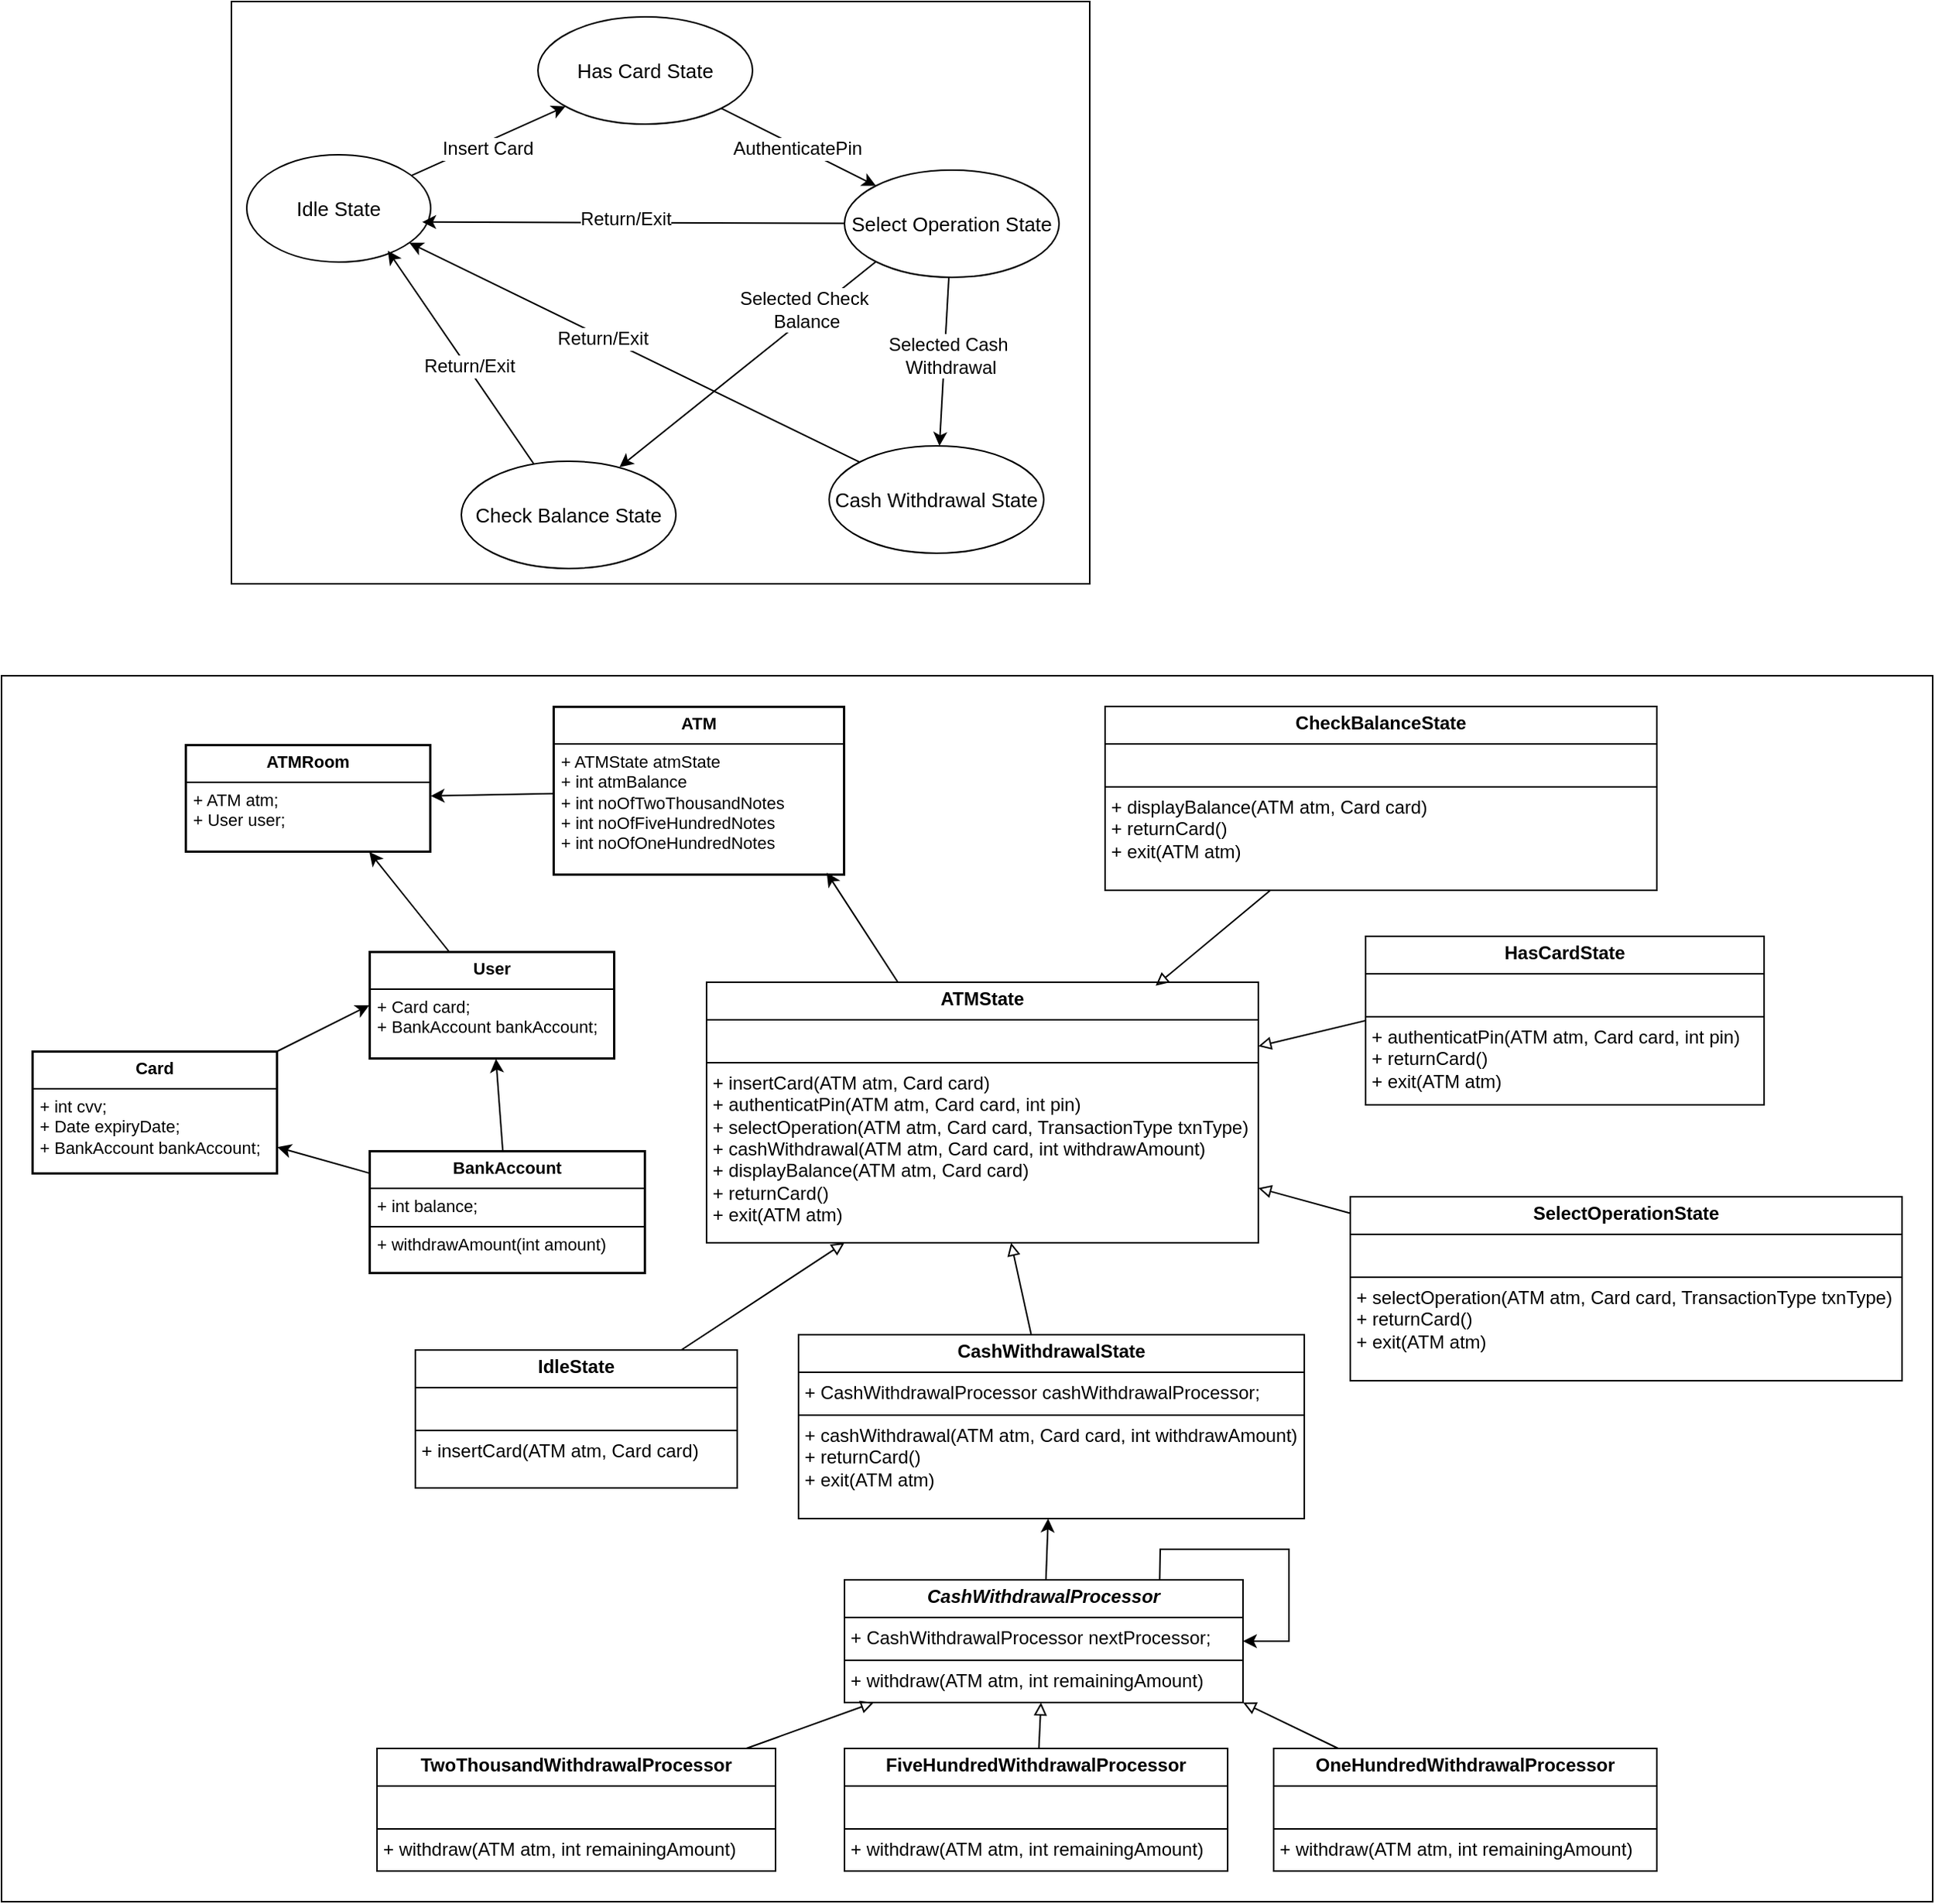 <mxfile version="27.2.0">
  <diagram name="Page-1" id="MANn_eCQJaaNg--_7yYR">
    <mxGraphModel dx="1543" dy="1388" grid="1" gridSize="10" guides="1" tooltips="1" connect="1" arrows="1" fold="1" page="0" pageScale="1" pageWidth="1100" pageHeight="850" math="0" shadow="0">
      <root>
        <mxCell id="0" />
        <mxCell id="1" parent="0" />
        <mxCell id="0Vz99gIBaLWl-0_W3tyk-63" value="" style="rounded=0;whiteSpace=wrap;html=1;strokeColor=default;align=center;verticalAlign=middle;fontFamily=Helvetica;fontSize=12;fontColor=default;labelBorderColor=none;labelBackgroundColor=default;fillColor=default;" vertex="1" parent="1">
          <mxGeometry x="150" y="-310" width="560" height="380" as="geometry" />
        </mxCell>
        <mxCell id="0Vz99gIBaLWl-0_W3tyk-40" value="" style="rounded=0;whiteSpace=wrap;html=1;strokeColor=default;align=left;verticalAlign=top;fontFamily=Helvetica;fontSize=11;fontColor=default;labelBorderColor=default;labelBackgroundColor=default;fillColor=default;" vertex="1" parent="1">
          <mxGeometry y="130" width="1260" height="800" as="geometry" />
        </mxCell>
        <mxCell id="0Vz99gIBaLWl-0_W3tyk-2" value="&lt;p style=&quot;margin:0px;margin-top:4px;text-align:center;&quot;&gt;&lt;b&gt;ATMState&lt;/b&gt;&lt;/p&gt;&lt;hr size=&quot;1&quot; style=&quot;border-style:solid;&quot;&gt;&lt;p style=&quot;margin:0px;margin-left:4px;&quot;&gt;&lt;br&gt;&lt;/p&gt;&lt;hr size=&quot;1&quot; style=&quot;border-style:solid;&quot;&gt;&lt;p style=&quot;margin:0px;margin-left:4px;&quot;&gt;+ insertCard(ATM atm, Card card)&lt;/p&gt;&lt;p style=&quot;margin:0px;margin-left:4px;&quot;&gt;+ authenticatPin(ATM atm, Card card, int pin)&lt;/p&gt;&lt;p style=&quot;margin:0px;margin-left:4px;&quot;&gt;+ selectOperation(ATM atm, Card card, TransactionType txnType)&lt;/p&gt;&lt;p style=&quot;margin:0px;margin-left:4px;&quot;&gt;+ cashWithdrawal(ATM atm, Card card, int withdrawAmount)&lt;/p&gt;&lt;p style=&quot;margin:0px;margin-left:4px;&quot;&gt;+ displayBalance(ATM atm, Card card)&lt;/p&gt;&lt;p style=&quot;margin:0px;margin-left:4px;&quot;&gt;+ returnCard()&lt;/p&gt;&lt;p style=&quot;margin:0px;margin-left:4px;&quot;&gt;+ exit(ATM atm)&lt;/p&gt;" style="verticalAlign=top;align=left;overflow=fill;html=1;whiteSpace=wrap;" vertex="1" parent="1">
          <mxGeometry x="460" y="330" width="360" height="170" as="geometry" />
        </mxCell>
        <mxCell id="0Vz99gIBaLWl-0_W3tyk-8" style="rounded=0;orthogonalLoop=1;jettySize=auto;html=1;entryX=0.25;entryY=1;entryDx=0;entryDy=0;endArrow=block;endFill=0;" edge="1" parent="1" source="0Vz99gIBaLWl-0_W3tyk-3" target="0Vz99gIBaLWl-0_W3tyk-2">
          <mxGeometry relative="1" as="geometry" />
        </mxCell>
        <mxCell id="0Vz99gIBaLWl-0_W3tyk-3" value="&lt;p style=&quot;margin:0px;margin-top:4px;text-align:center;&quot;&gt;&lt;b&gt;IdleState&lt;/b&gt;&lt;/p&gt;&lt;hr size=&quot;1&quot; style=&quot;border-style:solid;&quot;&gt;&lt;p style=&quot;margin:0px;margin-left:4px;&quot;&gt;&lt;br&gt;&lt;/p&gt;&lt;hr size=&quot;1&quot; style=&quot;border-style:solid;&quot;&gt;&lt;p style=&quot;margin:0px;margin-left:4px;&quot;&gt;+ insertCard(ATM atm, Card card)&lt;/p&gt;" style="verticalAlign=top;align=left;overflow=fill;html=1;whiteSpace=wrap;" vertex="1" parent="1">
          <mxGeometry x="270" y="570" width="210" height="90" as="geometry" />
        </mxCell>
        <mxCell id="0Vz99gIBaLWl-0_W3tyk-9" value="" style="edgeStyle=none;shape=connector;rounded=0;orthogonalLoop=1;jettySize=auto;html=1;strokeColor=default;align=center;verticalAlign=middle;fontFamily=Helvetica;fontSize=11;fontColor=default;labelBackgroundColor=default;endArrow=block;endFill=0;exitX=0;exitY=0.5;exitDx=0;exitDy=0;" edge="1" parent="1" source="0Vz99gIBaLWl-0_W3tyk-4" target="0Vz99gIBaLWl-0_W3tyk-2">
          <mxGeometry relative="1" as="geometry" />
        </mxCell>
        <mxCell id="0Vz99gIBaLWl-0_W3tyk-4" value="&lt;p style=&quot;margin:0px;margin-top:4px;text-align:center;&quot;&gt;&lt;b&gt;HasCardState&lt;/b&gt;&lt;/p&gt;&lt;hr size=&quot;1&quot; style=&quot;border-style:solid;&quot;&gt;&lt;p style=&quot;margin:0px;margin-left:4px;&quot;&gt;&lt;br&gt;&lt;/p&gt;&lt;hr size=&quot;1&quot; style=&quot;border-style:solid;&quot;&gt;&lt;p style=&quot;margin:0px;margin-left:4px;&quot;&gt;&lt;span style=&quot;background-color: transparent; color: light-dark(rgb(0, 0, 0), rgb(255, 255, 255));&quot;&gt;+ authenticatPin(ATM atm, Card card, int pin)&lt;/span&gt;&lt;/p&gt;&lt;p style=&quot;margin:0px;margin-left:4px;&quot;&gt;&lt;span style=&quot;background-color: transparent; color: light-dark(rgb(0, 0, 0), rgb(255, 255, 255));&quot;&gt;+ returnCard()&lt;/span&gt;&lt;/p&gt;&lt;p style=&quot;margin:0px;margin-left:4px;&quot;&gt;+ exit(ATM atm)&lt;/p&gt;" style="verticalAlign=top;align=left;overflow=fill;html=1;whiteSpace=wrap;" vertex="1" parent="1">
          <mxGeometry x="890" y="300" width="260" height="110" as="geometry" />
        </mxCell>
        <mxCell id="0Vz99gIBaLWl-0_W3tyk-10" value="" style="edgeStyle=none;shape=connector;rounded=0;orthogonalLoop=1;jettySize=auto;html=1;strokeColor=default;align=center;verticalAlign=middle;fontFamily=Helvetica;fontSize=11;fontColor=default;labelBackgroundColor=default;endArrow=block;endFill=0;" edge="1" parent="1" source="0Vz99gIBaLWl-0_W3tyk-5" target="0Vz99gIBaLWl-0_W3tyk-2">
          <mxGeometry relative="1" as="geometry" />
        </mxCell>
        <mxCell id="0Vz99gIBaLWl-0_W3tyk-5" value="&lt;p style=&quot;margin:0px;margin-top:4px;text-align:center;&quot;&gt;&lt;b&gt;SelectOperationState&lt;/b&gt;&lt;/p&gt;&lt;hr size=&quot;1&quot; style=&quot;border-style:solid;&quot;&gt;&lt;p style=&quot;margin:0px;margin-left:4px;&quot;&gt;&lt;br&gt;&lt;/p&gt;&lt;hr size=&quot;1&quot; style=&quot;border-style:solid;&quot;&gt;&lt;p style=&quot;margin:0px;margin-left:4px;&quot;&gt;&lt;span style=&quot;background-color: transparent; color: light-dark(rgb(0, 0, 0), rgb(255, 255, 255));&quot;&gt;+ selectOperation(ATM atm, Card card, TransactionType txnType)&lt;/span&gt;&lt;/p&gt;&lt;p style=&quot;margin:0px;margin-left:4px;&quot;&gt;+ returnCard()&lt;/p&gt;&lt;p style=&quot;margin:0px;margin-left:4px;&quot;&gt;+ exit(ATM atm)&lt;/p&gt;" style="verticalAlign=top;align=left;overflow=fill;html=1;whiteSpace=wrap;" vertex="1" parent="1">
          <mxGeometry x="880" y="470" width="360" height="120" as="geometry" />
        </mxCell>
        <mxCell id="0Vz99gIBaLWl-0_W3tyk-11" value="" style="edgeStyle=none;shape=connector;rounded=0;orthogonalLoop=1;jettySize=auto;html=1;strokeColor=default;align=center;verticalAlign=middle;fontFamily=Helvetica;fontSize=11;fontColor=default;labelBackgroundColor=default;endArrow=block;endFill=0;" edge="1" parent="1" source="0Vz99gIBaLWl-0_W3tyk-6" target="0Vz99gIBaLWl-0_W3tyk-2">
          <mxGeometry relative="1" as="geometry" />
        </mxCell>
        <mxCell id="0Vz99gIBaLWl-0_W3tyk-6" value="&lt;p style=&quot;margin:0px;margin-top:4px;text-align:center;&quot;&gt;&lt;b&gt;CashWithdrawalState&lt;/b&gt;&lt;/p&gt;&lt;hr size=&quot;1&quot; style=&quot;border-style:solid;&quot;&gt;&lt;p style=&quot;margin:0px;margin-left:4px;&quot;&gt;+&amp;nbsp;&lt;span style=&quot;background-color: transparent; color: light-dark(rgb(0, 0, 0), rgb(255, 255, 255)); text-align: center;&quot;&gt;CashWithdrawalProcessor c&lt;/span&gt;&lt;span style=&quot;text-align: center; background-color: transparent; color: light-dark(rgb(0, 0, 0), rgb(255, 255, 255));&quot;&gt;ashWithdrawalProcessor;&lt;/span&gt;&lt;/p&gt;&lt;hr size=&quot;1&quot; style=&quot;border-style:solid;&quot;&gt;&lt;p style=&quot;margin:0px;margin-left:4px;&quot;&gt;&lt;span style=&quot;background-color: transparent; color: light-dark(rgb(0, 0, 0), rgb(255, 255, 255));&quot;&gt;+ cashWithdrawal(ATM atm, Card card, int withdrawAmount)&lt;/span&gt;&lt;/p&gt;&lt;p style=&quot;margin:0px;margin-left:4px;&quot;&gt;+ returnCard()&lt;/p&gt;&lt;p style=&quot;margin:0px;margin-left:4px;&quot;&gt;+ exit(ATM atm)&lt;/p&gt;" style="verticalAlign=top;align=left;overflow=fill;html=1;whiteSpace=wrap;" vertex="1" parent="1">
          <mxGeometry x="520" y="560" width="330" height="120" as="geometry" />
        </mxCell>
        <mxCell id="0Vz99gIBaLWl-0_W3tyk-7" value="&lt;p style=&quot;margin:0px;margin-top:4px;text-align:center;&quot;&gt;&lt;b&gt;CheckBalanceState&lt;/b&gt;&lt;/p&gt;&lt;hr size=&quot;1&quot; style=&quot;border-style:solid;&quot;&gt;&lt;p style=&quot;margin:0px;margin-left:4px;&quot;&gt;&lt;br&gt;&lt;/p&gt;&lt;hr size=&quot;1&quot; style=&quot;border-style:solid;&quot;&gt;&lt;p style=&quot;margin:0px;margin-left:4px;&quot;&gt;&lt;span style=&quot;background-color: transparent; color: light-dark(rgb(0, 0, 0), rgb(255, 255, 255));&quot;&gt;+ displayBalance(ATM atm, Card card)&lt;/span&gt;&lt;/p&gt;&lt;p style=&quot;margin:0px;margin-left:4px;&quot;&gt;+ returnCard()&lt;/p&gt;&lt;p style=&quot;margin:0px;margin-left:4px;&quot;&gt;+ exit(ATM atm)&lt;/p&gt;" style="verticalAlign=top;align=left;overflow=fill;html=1;whiteSpace=wrap;" vertex="1" parent="1">
          <mxGeometry x="720" y="150" width="360" height="120" as="geometry" />
        </mxCell>
        <mxCell id="0Vz99gIBaLWl-0_W3tyk-12" style="edgeStyle=none;shape=connector;rounded=0;orthogonalLoop=1;jettySize=auto;html=1;entryX=0.814;entryY=0.013;entryDx=0;entryDy=0;entryPerimeter=0;strokeColor=default;align=center;verticalAlign=middle;fontFamily=Helvetica;fontSize=11;fontColor=default;labelBackgroundColor=default;endArrow=block;endFill=0;" edge="1" parent="1" source="0Vz99gIBaLWl-0_W3tyk-7" target="0Vz99gIBaLWl-0_W3tyk-2">
          <mxGeometry relative="1" as="geometry" />
        </mxCell>
        <mxCell id="0Vz99gIBaLWl-0_W3tyk-27" value="" style="edgeStyle=none;shape=connector;rounded=0;orthogonalLoop=1;jettySize=auto;html=1;strokeColor=default;align=center;verticalAlign=middle;fontFamily=Helvetica;fontSize=11;fontColor=default;labelBorderColor=default;labelBackgroundColor=default;endArrow=classic;" edge="1" parent="1" source="0Vz99gIBaLWl-0_W3tyk-13" target="0Vz99gIBaLWl-0_W3tyk-26">
          <mxGeometry relative="1" as="geometry" />
        </mxCell>
        <mxCell id="0Vz99gIBaLWl-0_W3tyk-13" value="&lt;p style=&quot;margin:0px;margin-top:4px;text-align:center;&quot;&gt;&lt;b&gt;ATM&lt;/b&gt;&lt;/p&gt;&lt;hr size=&quot;1&quot; style=&quot;border-style:solid;&quot;&gt;&lt;p style=&quot;margin:0px;margin-left:4px;&quot;&gt;+ ATMState atmState&lt;/p&gt;&lt;p style=&quot;margin:0px;margin-left:4px;&quot;&gt;+ int atmBalance&lt;/p&gt;&lt;p style=&quot;margin:0px;margin-left:4px;&quot;&gt;+ int noOfTwoThousandNotes&lt;/p&gt;&lt;p style=&quot;margin:0px;margin-left:4px;&quot;&gt;+ int noOfFiveHundredNotes&lt;/p&gt;&lt;p style=&quot;margin:0px;margin-left:4px;&quot;&gt;+ int noOfOneHundredNotes&lt;/p&gt;" style="verticalAlign=top;align=left;overflow=fill;html=1;whiteSpace=wrap;fontFamily=Helvetica;fontSize=11;fontColor=default;labelBackgroundColor=default;labelBorderColor=default;" vertex="1" parent="1">
          <mxGeometry x="360" y="150" width="190" height="110" as="geometry" />
        </mxCell>
        <mxCell id="0Vz99gIBaLWl-0_W3tyk-28" style="edgeStyle=none;shape=connector;rounded=0;orthogonalLoop=1;jettySize=auto;html=1;entryX=0.75;entryY=1;entryDx=0;entryDy=0;strokeColor=default;align=center;verticalAlign=middle;fontFamily=Helvetica;fontSize=11;fontColor=default;labelBorderColor=default;labelBackgroundColor=default;endArrow=classic;" edge="1" parent="1" source="0Vz99gIBaLWl-0_W3tyk-14" target="0Vz99gIBaLWl-0_W3tyk-26">
          <mxGeometry relative="1" as="geometry" />
        </mxCell>
        <mxCell id="0Vz99gIBaLWl-0_W3tyk-14" value="&lt;p style=&quot;margin:0px;margin-top:4px;text-align:center;&quot;&gt;&lt;b&gt;User&lt;/b&gt;&lt;/p&gt;&lt;hr size=&quot;1&quot; style=&quot;border-style:solid;&quot;&gt;&lt;p style=&quot;margin:0px;margin-left:4px;&quot;&gt;+ Card card;&lt;/p&gt;&lt;p style=&quot;margin:0px;margin-left:4px;&quot;&gt;+ BankAccount bankAccount;&lt;/p&gt;" style="verticalAlign=top;align=left;overflow=fill;html=1;whiteSpace=wrap;strokeColor=default;fontFamily=Helvetica;fontSize=11;fontColor=default;labelBorderColor=default;labelBackgroundColor=default;fillColor=default;" vertex="1" parent="1">
          <mxGeometry x="240" y="310" width="160" height="70" as="geometry" />
        </mxCell>
        <mxCell id="0Vz99gIBaLWl-0_W3tyk-23" value="" style="edgeStyle=none;shape=connector;rounded=0;orthogonalLoop=1;jettySize=auto;html=1;strokeColor=default;align=center;verticalAlign=middle;fontFamily=Helvetica;fontSize=11;fontColor=default;labelBorderColor=default;labelBackgroundColor=default;endArrow=classic;" edge="1" parent="1" source="0Vz99gIBaLWl-0_W3tyk-16" target="0Vz99gIBaLWl-0_W3tyk-14">
          <mxGeometry relative="1" as="geometry" />
        </mxCell>
        <mxCell id="0Vz99gIBaLWl-0_W3tyk-24" value="" style="edgeStyle=none;shape=connector;rounded=0;orthogonalLoop=1;jettySize=auto;html=1;strokeColor=default;align=center;verticalAlign=middle;fontFamily=Helvetica;fontSize=11;fontColor=default;labelBorderColor=default;labelBackgroundColor=default;endArrow=classic;" edge="1" parent="1" source="0Vz99gIBaLWl-0_W3tyk-16" target="0Vz99gIBaLWl-0_W3tyk-17">
          <mxGeometry relative="1" as="geometry" />
        </mxCell>
        <mxCell id="0Vz99gIBaLWl-0_W3tyk-16" value="&lt;p style=&quot;margin:0px;margin-top:4px;text-align:center;&quot;&gt;&lt;b&gt;BankAccount&lt;/b&gt;&lt;/p&gt;&lt;hr size=&quot;1&quot; style=&quot;border-style:solid;&quot;&gt;&lt;p style=&quot;margin:0px;margin-left:4px;&quot;&gt;+ int balance;&lt;/p&gt;&lt;hr size=&quot;1&quot; style=&quot;border-style:solid;&quot;&gt;&lt;p style=&quot;margin:0px;margin-left:4px;&quot;&gt;+ withdrawAmount(int amount)&lt;/p&gt;" style="verticalAlign=top;align=left;overflow=fill;html=1;whiteSpace=wrap;strokeColor=default;fontFamily=Helvetica;fontSize=11;fontColor=default;labelBorderColor=default;labelBackgroundColor=default;fillColor=default;" vertex="1" parent="1">
          <mxGeometry x="240" y="440" width="180" height="80" as="geometry" />
        </mxCell>
        <mxCell id="0Vz99gIBaLWl-0_W3tyk-22" style="edgeStyle=none;shape=connector;rounded=0;orthogonalLoop=1;jettySize=auto;html=1;entryX=0;entryY=0.5;entryDx=0;entryDy=0;strokeColor=default;align=center;verticalAlign=middle;fontFamily=Helvetica;fontSize=11;fontColor=default;labelBorderColor=default;labelBackgroundColor=default;endArrow=classic;" edge="1" parent="1" source="0Vz99gIBaLWl-0_W3tyk-17" target="0Vz99gIBaLWl-0_W3tyk-14">
          <mxGeometry relative="1" as="geometry" />
        </mxCell>
        <mxCell id="0Vz99gIBaLWl-0_W3tyk-17" value="&lt;p style=&quot;margin:0px;margin-top:4px;text-align:center;&quot;&gt;&lt;b&gt;Card&lt;/b&gt;&lt;/p&gt;&lt;hr size=&quot;1&quot; style=&quot;border-style:solid;&quot;&gt;&lt;p style=&quot;margin:0px;margin-left:4px;&quot;&gt;+ int cvv;&lt;/p&gt;&lt;p style=&quot;margin:0px;margin-left:4px;&quot;&gt;+ Date expiryDate;&lt;/p&gt;&lt;p style=&quot;margin:0px;margin-left:4px;&quot;&gt;+ BankAccount bankAccount;&lt;/p&gt;" style="verticalAlign=top;align=left;overflow=fill;html=1;whiteSpace=wrap;strokeColor=default;fontFamily=Helvetica;fontSize=11;fontColor=default;labelBorderColor=default;labelBackgroundColor=default;fillColor=default;" vertex="1" parent="1">
          <mxGeometry x="20" y="375" width="160" height="80" as="geometry" />
        </mxCell>
        <mxCell id="0Vz99gIBaLWl-0_W3tyk-25" style="edgeStyle=none;shape=connector;rounded=0;orthogonalLoop=1;jettySize=auto;html=1;entryX=0.939;entryY=0.986;entryDx=0;entryDy=0;entryPerimeter=0;strokeColor=default;align=center;verticalAlign=middle;fontFamily=Helvetica;fontSize=11;fontColor=default;labelBorderColor=default;labelBackgroundColor=default;endArrow=classic;" edge="1" parent="1" source="0Vz99gIBaLWl-0_W3tyk-2" target="0Vz99gIBaLWl-0_W3tyk-13">
          <mxGeometry relative="1" as="geometry" />
        </mxCell>
        <mxCell id="0Vz99gIBaLWl-0_W3tyk-26" value="&lt;p style=&quot;margin:0px;margin-top:4px;text-align:center;&quot;&gt;&lt;b&gt;ATMRoom&lt;/b&gt;&lt;/p&gt;&lt;hr size=&quot;1&quot; style=&quot;border-style:solid;&quot;&gt;&lt;p style=&quot;margin:0px;margin-left:4px;&quot;&gt;+ ATM atm;&lt;/p&gt;&lt;p style=&quot;margin:0px;margin-left:4px;&quot;&gt;+ User user;&lt;/p&gt;" style="verticalAlign=top;align=left;overflow=fill;html=1;whiteSpace=wrap;strokeColor=default;fontFamily=Helvetica;fontSize=11;fontColor=default;labelBorderColor=default;labelBackgroundColor=default;fillColor=default;" vertex="1" parent="1">
          <mxGeometry x="120" y="175" width="160" height="70" as="geometry" />
        </mxCell>
        <mxCell id="0Vz99gIBaLWl-0_W3tyk-32" value="" style="edgeStyle=none;shape=connector;rounded=0;orthogonalLoop=1;jettySize=auto;html=1;strokeColor=default;align=center;verticalAlign=middle;fontFamily=Helvetica;fontSize=11;fontColor=default;labelBorderColor=default;labelBackgroundColor=default;endArrow=classic;" edge="1" parent="1" source="0Vz99gIBaLWl-0_W3tyk-31" target="0Vz99gIBaLWl-0_W3tyk-6">
          <mxGeometry relative="1" as="geometry" />
        </mxCell>
        <mxCell id="0Vz99gIBaLWl-0_W3tyk-31" value="&lt;p style=&quot;margin:0px;margin-top:4px;text-align:center;&quot;&gt;&lt;b&gt;&lt;i&gt;CashWithdrawalProcessor&lt;/i&gt;&lt;/b&gt;&lt;/p&gt;&lt;hr size=&quot;1&quot; style=&quot;border-style:solid;&quot;&gt;&lt;p style=&quot;margin:0px;margin-left:4px;&quot;&gt;+&amp;nbsp;&lt;span style=&quot;background-color: transparent; color: light-dark(rgb(0, 0, 0), rgb(255, 255, 255)); text-align: center;&quot;&gt;CashWithdrawalProcessor&lt;/span&gt;&lt;b style=&quot;background-color: transparent; color: light-dark(rgb(0, 0, 0), rgb(255, 255, 255)); text-align: center;&quot;&gt;&amp;nbsp;&lt;/b&gt;&lt;span style=&quot;background-color: transparent; color: light-dark(rgb(0, 0, 0), rgb(255, 255, 255)); text-align: center;&quot;&gt;nextProcessor;&lt;/span&gt;&lt;/p&gt;&lt;hr size=&quot;1&quot; style=&quot;border-style:solid;&quot;&gt;&lt;p style=&quot;margin:0px;margin-left:4px;&quot;&gt;&lt;span style=&quot;background-color: transparent; color: light-dark(rgb(0, 0, 0), rgb(255, 255, 255));&quot;&gt;+ withdraw(ATM atm, int remainingAmount)&lt;/span&gt;&lt;/p&gt;" style="verticalAlign=top;align=left;overflow=fill;html=1;whiteSpace=wrap;" vertex="1" parent="1">
          <mxGeometry x="550" y="720" width="260" height="80" as="geometry" />
        </mxCell>
        <mxCell id="0Vz99gIBaLWl-0_W3tyk-36" style="edgeStyle=none;shape=connector;rounded=0;orthogonalLoop=1;jettySize=auto;html=1;strokeColor=default;align=center;verticalAlign=middle;fontFamily=Helvetica;fontSize=11;fontColor=default;labelBorderColor=default;labelBackgroundColor=default;endArrow=block;endFill=0;" edge="1" parent="1" source="0Vz99gIBaLWl-0_W3tyk-33" target="0Vz99gIBaLWl-0_W3tyk-31">
          <mxGeometry relative="1" as="geometry" />
        </mxCell>
        <mxCell id="0Vz99gIBaLWl-0_W3tyk-33" value="&lt;p style=&quot;margin:0px;margin-top:4px;text-align:center;&quot;&gt;&lt;b&gt;TwoThousandWithdrawalProcessor&lt;/b&gt;&lt;/p&gt;&lt;hr size=&quot;1&quot; style=&quot;border-style:solid;&quot;&gt;&lt;p style=&quot;margin:0px;margin-left:4px;&quot;&gt;&lt;br&gt;&lt;/p&gt;&lt;hr size=&quot;1&quot; style=&quot;border-style:solid;&quot;&gt;&lt;p style=&quot;margin:0px;margin-left:4px;&quot;&gt;&lt;span style=&quot;background-color: transparent; color: light-dark(rgb(0, 0, 0), rgb(255, 255, 255));&quot;&gt;+ withdraw(ATM atm, int remainingAmount)&lt;/span&gt;&lt;/p&gt;" style="verticalAlign=top;align=left;overflow=fill;html=1;whiteSpace=wrap;" vertex="1" parent="1">
          <mxGeometry x="245" y="830" width="260" height="80" as="geometry" />
        </mxCell>
        <mxCell id="0Vz99gIBaLWl-0_W3tyk-38" value="" style="edgeStyle=none;shape=connector;rounded=0;orthogonalLoop=1;jettySize=auto;html=1;strokeColor=default;align=center;verticalAlign=middle;fontFamily=Helvetica;fontSize=11;fontColor=default;labelBorderColor=default;labelBackgroundColor=default;endArrow=block;endFill=0;" edge="1" parent="1" source="0Vz99gIBaLWl-0_W3tyk-34" target="0Vz99gIBaLWl-0_W3tyk-31">
          <mxGeometry relative="1" as="geometry" />
        </mxCell>
        <mxCell id="0Vz99gIBaLWl-0_W3tyk-34" value="&lt;p style=&quot;margin:0px;margin-top:4px;text-align:center;&quot;&gt;&lt;b&gt;FiveHundredWithdrawalProcessor&lt;/b&gt;&lt;/p&gt;&lt;hr size=&quot;1&quot; style=&quot;border-style:solid;&quot;&gt;&lt;p style=&quot;margin:0px;margin-left:4px;&quot;&gt;&lt;br&gt;&lt;/p&gt;&lt;hr size=&quot;1&quot; style=&quot;border-style:solid;&quot;&gt;&lt;p style=&quot;margin:0px;margin-left:4px;&quot;&gt;&lt;span style=&quot;background-color: transparent; color: light-dark(rgb(0, 0, 0), rgb(255, 255, 255));&quot;&gt;+ withdraw(ATM atm, int remainingAmount)&lt;/span&gt;&lt;/p&gt;" style="verticalAlign=top;align=left;overflow=fill;html=1;whiteSpace=wrap;" vertex="1" parent="1">
          <mxGeometry x="550" y="830" width="250" height="80" as="geometry" />
        </mxCell>
        <mxCell id="0Vz99gIBaLWl-0_W3tyk-39" style="edgeStyle=none;shape=connector;rounded=0;orthogonalLoop=1;jettySize=auto;html=1;entryX=1;entryY=1;entryDx=0;entryDy=0;strokeColor=default;align=center;verticalAlign=middle;fontFamily=Helvetica;fontSize=11;fontColor=default;labelBorderColor=default;labelBackgroundColor=default;endArrow=block;endFill=0;" edge="1" parent="1" source="0Vz99gIBaLWl-0_W3tyk-35" target="0Vz99gIBaLWl-0_W3tyk-31">
          <mxGeometry relative="1" as="geometry" />
        </mxCell>
        <mxCell id="0Vz99gIBaLWl-0_W3tyk-35" value="&lt;p style=&quot;margin:0px;margin-top:4px;text-align:center;&quot;&gt;&lt;b&gt;OneHundredWithdrawalProcessor&lt;/b&gt;&lt;/p&gt;&lt;hr size=&quot;1&quot; style=&quot;border-style:solid;&quot;&gt;&lt;p style=&quot;margin:0px;margin-left:4px;&quot;&gt;&lt;br&gt;&lt;/p&gt;&lt;hr size=&quot;1&quot; style=&quot;border-style:solid;&quot;&gt;&lt;p style=&quot;margin:0px;margin-left:4px;&quot;&gt;&lt;span style=&quot;background-color: transparent; color: light-dark(rgb(0, 0, 0), rgb(255, 255, 255));&quot;&gt;+ withdraw(ATM atm, int remainingAmount)&lt;/span&gt;&lt;/p&gt;" style="verticalAlign=top;align=left;overflow=fill;html=1;whiteSpace=wrap;" vertex="1" parent="1">
          <mxGeometry x="830" y="830" width="250" height="80" as="geometry" />
        </mxCell>
        <mxCell id="0Vz99gIBaLWl-0_W3tyk-42" style="edgeStyle=none;shape=connector;rounded=0;orthogonalLoop=1;jettySize=auto;html=1;strokeColor=default;align=center;verticalAlign=middle;fontFamily=Helvetica;fontSize=11;fontColor=default;labelBorderColor=default;labelBackgroundColor=default;endArrow=classic;exitX=0.791;exitY=-0.006;exitDx=0;exitDy=0;exitPerimeter=0;" edge="1" parent="1" source="0Vz99gIBaLWl-0_W3tyk-31" target="0Vz99gIBaLWl-0_W3tyk-31">
          <mxGeometry relative="1" as="geometry">
            <Array as="points">
              <mxPoint x="756" y="700" />
              <mxPoint x="840" y="700" />
              <mxPoint x="840" y="760" />
            </Array>
          </mxGeometry>
        </mxCell>
        <mxCell id="0Vz99gIBaLWl-0_W3tyk-49" style="edgeStyle=none;shape=connector;rounded=0;orthogonalLoop=1;jettySize=auto;html=1;strokeColor=default;align=center;verticalAlign=middle;fontFamily=Helvetica;fontSize=12;fontColor=default;labelBorderColor=none;labelBackgroundColor=default;endArrow=classic;" edge="1" parent="1" source="0Vz99gIBaLWl-0_W3tyk-44" target="0Vz99gIBaLWl-0_W3tyk-45">
          <mxGeometry relative="1" as="geometry" />
        </mxCell>
        <mxCell id="0Vz99gIBaLWl-0_W3tyk-50" value="Insert Card" style="edgeLabel;html=1;align=center;verticalAlign=middle;resizable=0;points=[];strokeColor=default;fontFamily=Helvetica;fontSize=12;fontColor=default;labelBorderColor=none;labelBackgroundColor=default;fillColor=default;" vertex="1" connectable="0" parent="0Vz99gIBaLWl-0_W3tyk-49">
          <mxGeometry x="-0.059" y="-4" relative="1" as="geometry">
            <mxPoint as="offset" />
          </mxGeometry>
        </mxCell>
        <mxCell id="0Vz99gIBaLWl-0_W3tyk-44" value="&lt;font style=&quot;font-size: 13px;&quot;&gt;Idle State&lt;/font&gt;" style="ellipse;whiteSpace=wrap;html=1;strokeColor=default;align=center;verticalAlign=middle;fontFamily=Helvetica;fontSize=12;fontColor=default;labelBorderColor=none;labelBackgroundColor=default;fillColor=default;" vertex="1" parent="1">
          <mxGeometry x="160" y="-210" width="120" height="70" as="geometry" />
        </mxCell>
        <mxCell id="0Vz99gIBaLWl-0_W3tyk-51" style="edgeStyle=none;shape=connector;rounded=0;orthogonalLoop=1;jettySize=auto;html=1;strokeColor=default;align=center;verticalAlign=middle;fontFamily=Helvetica;fontSize=12;fontColor=default;labelBorderColor=none;labelBackgroundColor=default;endArrow=classic;" edge="1" parent="1" source="0Vz99gIBaLWl-0_W3tyk-45" target="0Vz99gIBaLWl-0_W3tyk-46">
          <mxGeometry relative="1" as="geometry" />
        </mxCell>
        <mxCell id="0Vz99gIBaLWl-0_W3tyk-52" value="AuthenticatePin" style="edgeLabel;html=1;align=center;verticalAlign=middle;resizable=0;points=[];strokeColor=default;fontFamily=Helvetica;fontSize=12;fontColor=default;labelBorderColor=none;labelBackgroundColor=default;fillColor=default;" vertex="1" connectable="0" parent="0Vz99gIBaLWl-0_W3tyk-51">
          <mxGeometry x="-0.021" y="-1" relative="1" as="geometry">
            <mxPoint as="offset" />
          </mxGeometry>
        </mxCell>
        <mxCell id="0Vz99gIBaLWl-0_W3tyk-45" value="&lt;font style=&quot;font-size: 13px;&quot;&gt;Has Card State&lt;/font&gt;" style="ellipse;whiteSpace=wrap;html=1;strokeColor=default;align=center;verticalAlign=middle;fontFamily=Helvetica;fontSize=12;fontColor=default;labelBorderColor=none;labelBackgroundColor=default;fillColor=default;" vertex="1" parent="1">
          <mxGeometry x="350" y="-300" width="140" height="70" as="geometry" />
        </mxCell>
        <mxCell id="0Vz99gIBaLWl-0_W3tyk-53" style="edgeStyle=none;shape=connector;rounded=0;orthogonalLoop=1;jettySize=auto;html=1;strokeColor=default;align=center;verticalAlign=middle;fontFamily=Helvetica;fontSize=12;fontColor=default;labelBorderColor=none;labelBackgroundColor=default;endArrow=classic;" edge="1" parent="1" source="0Vz99gIBaLWl-0_W3tyk-46" target="0Vz99gIBaLWl-0_W3tyk-47">
          <mxGeometry relative="1" as="geometry" />
        </mxCell>
        <mxCell id="0Vz99gIBaLWl-0_W3tyk-54" value="Selected Cash&amp;nbsp;&lt;div&gt;Withdrawal&lt;/div&gt;" style="edgeLabel;html=1;align=center;verticalAlign=middle;resizable=0;points=[];strokeColor=default;fontFamily=Helvetica;fontSize=12;fontColor=default;labelBorderColor=none;labelBackgroundColor=default;fillColor=default;" vertex="1" connectable="0" parent="0Vz99gIBaLWl-0_W3tyk-53">
          <mxGeometry x="-0.07" y="4" relative="1" as="geometry">
            <mxPoint as="offset" />
          </mxGeometry>
        </mxCell>
        <mxCell id="0Vz99gIBaLWl-0_W3tyk-46" value="&lt;font style=&quot;font-size: 13px;&quot;&gt;Select Operation State&lt;/font&gt;" style="ellipse;whiteSpace=wrap;html=1;strokeColor=default;align=center;verticalAlign=middle;fontFamily=Helvetica;fontSize=12;fontColor=default;labelBorderColor=none;labelBackgroundColor=default;fillColor=default;" vertex="1" parent="1">
          <mxGeometry x="550" y="-200" width="140" height="70" as="geometry" />
        </mxCell>
        <mxCell id="0Vz99gIBaLWl-0_W3tyk-57" style="edgeStyle=none;shape=connector;rounded=0;orthogonalLoop=1;jettySize=auto;html=1;strokeColor=default;align=center;verticalAlign=middle;fontFamily=Helvetica;fontSize=12;fontColor=default;labelBorderColor=none;labelBackgroundColor=default;endArrow=classic;" edge="1" parent="1" source="0Vz99gIBaLWl-0_W3tyk-47" target="0Vz99gIBaLWl-0_W3tyk-44">
          <mxGeometry relative="1" as="geometry" />
        </mxCell>
        <mxCell id="0Vz99gIBaLWl-0_W3tyk-61" value="Return/Exit" style="edgeLabel;html=1;align=center;verticalAlign=middle;resizable=0;points=[];strokeColor=default;fontFamily=Helvetica;fontSize=12;fontColor=default;labelBorderColor=none;labelBackgroundColor=default;fillColor=default;" vertex="1" connectable="0" parent="0Vz99gIBaLWl-0_W3tyk-57">
          <mxGeometry x="0.139" y="1" relative="1" as="geometry">
            <mxPoint as="offset" />
          </mxGeometry>
        </mxCell>
        <mxCell id="0Vz99gIBaLWl-0_W3tyk-47" value="&lt;font style=&quot;font-size: 13px;&quot;&gt;Cash Withdrawal State&lt;/font&gt;" style="ellipse;whiteSpace=wrap;html=1;strokeColor=default;align=center;verticalAlign=middle;fontFamily=Helvetica;fontSize=12;fontColor=default;labelBorderColor=none;labelBackgroundColor=default;fillColor=default;" vertex="1" parent="1">
          <mxGeometry x="540" y="-20" width="140" height="70" as="geometry" />
        </mxCell>
        <mxCell id="0Vz99gIBaLWl-0_W3tyk-48" value="&lt;font style=&quot;font-size: 13px;&quot;&gt;Check Balance State&lt;/font&gt;" style="ellipse;whiteSpace=wrap;html=1;strokeColor=default;align=center;verticalAlign=middle;fontFamily=Helvetica;fontSize=12;fontColor=default;labelBorderColor=none;labelBackgroundColor=default;fillColor=default;" vertex="1" parent="1">
          <mxGeometry x="300" y="-10" width="140" height="70" as="geometry" />
        </mxCell>
        <mxCell id="0Vz99gIBaLWl-0_W3tyk-55" style="edgeStyle=none;shape=connector;rounded=0;orthogonalLoop=1;jettySize=auto;html=1;exitX=0;exitY=1;exitDx=0;exitDy=0;entryX=0.737;entryY=0.055;entryDx=0;entryDy=0;entryPerimeter=0;strokeColor=default;align=center;verticalAlign=middle;fontFamily=Helvetica;fontSize=12;fontColor=default;labelBorderColor=none;labelBackgroundColor=default;endArrow=classic;" edge="1" parent="1" source="0Vz99gIBaLWl-0_W3tyk-46" target="0Vz99gIBaLWl-0_W3tyk-48">
          <mxGeometry relative="1" as="geometry" />
        </mxCell>
        <mxCell id="0Vz99gIBaLWl-0_W3tyk-56" value="Selected Check&amp;nbsp;&lt;div&gt;Balance&lt;/div&gt;" style="edgeLabel;html=1;align=center;verticalAlign=middle;resizable=0;points=[];strokeColor=default;fontFamily=Helvetica;fontSize=12;fontColor=default;labelBorderColor=none;labelBackgroundColor=default;fillColor=default;" vertex="1" connectable="0" parent="0Vz99gIBaLWl-0_W3tyk-55">
          <mxGeometry x="0.06" y="2" relative="1" as="geometry">
            <mxPoint x="42" y="-42" as="offset" />
          </mxGeometry>
        </mxCell>
        <mxCell id="0Vz99gIBaLWl-0_W3tyk-58" style="edgeStyle=none;shape=connector;rounded=0;orthogonalLoop=1;jettySize=auto;html=1;entryX=0.767;entryY=0.895;entryDx=0;entryDy=0;entryPerimeter=0;strokeColor=default;align=center;verticalAlign=middle;fontFamily=Helvetica;fontSize=12;fontColor=default;labelBorderColor=none;labelBackgroundColor=default;endArrow=classic;" edge="1" parent="1" source="0Vz99gIBaLWl-0_W3tyk-48" target="0Vz99gIBaLWl-0_W3tyk-44">
          <mxGeometry relative="1" as="geometry" />
        </mxCell>
        <mxCell id="0Vz99gIBaLWl-0_W3tyk-62" value="Return/Exit" style="edgeLabel;html=1;align=center;verticalAlign=middle;resizable=0;points=[];strokeColor=default;fontFamily=Helvetica;fontSize=12;fontColor=default;labelBorderColor=none;labelBackgroundColor=default;fillColor=default;" vertex="1" connectable="0" parent="0Vz99gIBaLWl-0_W3tyk-58">
          <mxGeometry x="-0.085" y="-1" relative="1" as="geometry">
            <mxPoint as="offset" />
          </mxGeometry>
        </mxCell>
        <mxCell id="0Vz99gIBaLWl-0_W3tyk-59" style="edgeStyle=none;shape=connector;rounded=0;orthogonalLoop=1;jettySize=auto;html=1;entryX=0.954;entryY=0.627;entryDx=0;entryDy=0;entryPerimeter=0;strokeColor=default;align=center;verticalAlign=middle;fontFamily=Helvetica;fontSize=12;fontColor=default;labelBorderColor=none;labelBackgroundColor=default;endArrow=classic;" edge="1" parent="1" source="0Vz99gIBaLWl-0_W3tyk-46" target="0Vz99gIBaLWl-0_W3tyk-44">
          <mxGeometry relative="1" as="geometry" />
        </mxCell>
        <mxCell id="0Vz99gIBaLWl-0_W3tyk-60" value="Return/Exit" style="edgeLabel;html=1;align=center;verticalAlign=middle;resizable=0;points=[];strokeColor=default;fontFamily=Helvetica;fontSize=12;fontColor=default;labelBorderColor=none;labelBackgroundColor=default;fillColor=default;" vertex="1" connectable="0" parent="0Vz99gIBaLWl-0_W3tyk-59">
          <mxGeometry x="0.029" y="-3" relative="1" as="geometry">
            <mxPoint x="-1" as="offset" />
          </mxGeometry>
        </mxCell>
      </root>
    </mxGraphModel>
  </diagram>
</mxfile>
